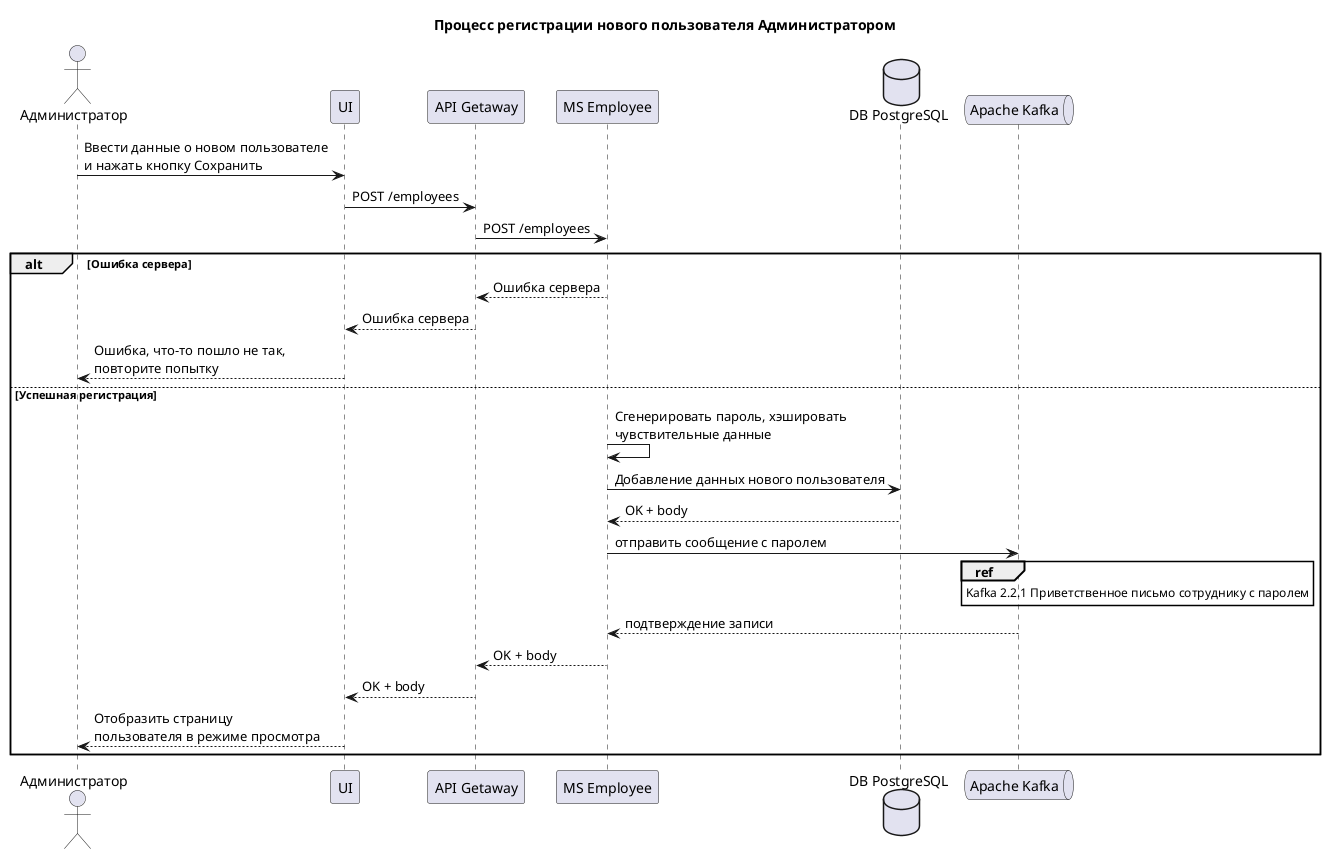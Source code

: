 @startuml
title Процесс регистрации нового пользователя Администратором

actor Администратор as admin
participant UI as ui
participant "API Getaway" as api
participant "MS Employee" as msE
database "DB PostgreSQL" as db
queue "Apache Kafka" as kafka


admin -> ui: Ввести данные о новом пользователе\nи нажать кнопку Сохранить
ui -> api: POST /employees
api -> msE: POST /employees


alt Ошибка сервера
  msE --> api: Ошибка сервера
  api --> ui: Ошибка сервера
  ui --> admin: Ошибка, что-то пошло не так,\nповторите попытку

else Успешная регистрация
msE -> msE: Сгенерировать пароль, хэшировать\nчувствительные данные
msE -> db: Добавление данных нового пользователя
  db --> msE: OK + body

  

 
    msE-> kafka: отправить сообщение с паролем
    ref over kafka: Kafka 2.2.1 Приветственное письмо сотруднику с паролем
kafka-->msE: подтверждение записи
      msE --> api: OK + body


  api --> ui: OK + body
  ui --> admin: Отобразить страницу\nпользователя в режиме просмотра

end alt
@enduml